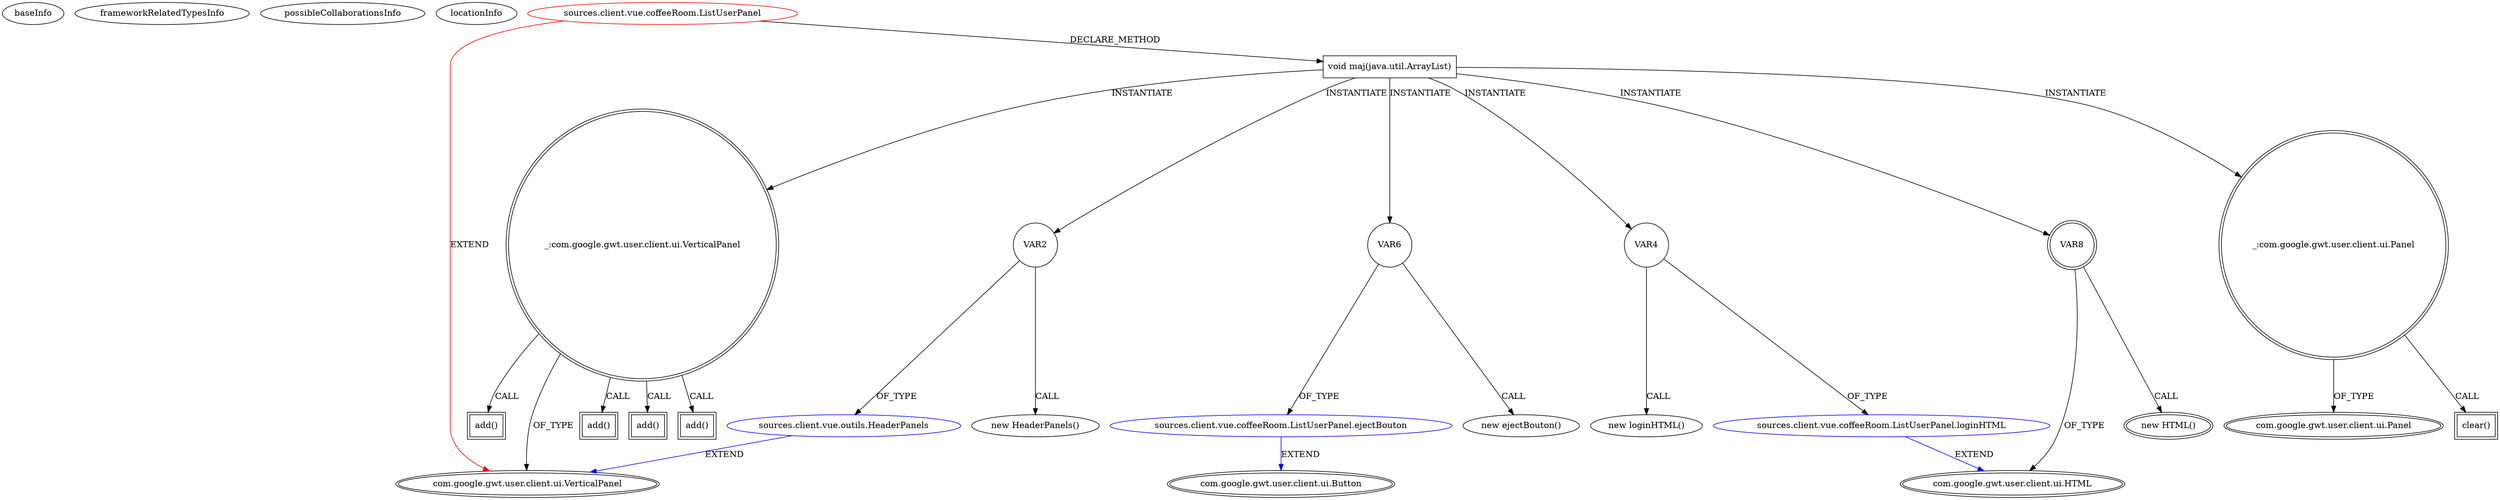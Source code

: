 digraph {
baseInfo[graphId=231,category="extension_graph",isAnonymous=false,possibleRelation=true]
frameworkRelatedTypesInfo[0="com.google.gwt.user.client.ui.VerticalPanel"]
possibleCollaborationsInfo[0="231~CLIENT_METHOD_DECLARATION-INSTANTIATION-~com.google.gwt.user.client.ui.VerticalPanel ~com.google.gwt.user.client.ui.VerticalPanel ~false~false",1="231~CLIENT_METHOD_DECLARATION-INSTANTIATION-~com.google.gwt.user.client.ui.VerticalPanel ~com.google.gwt.user.client.ui.HTML ~false~false",2="231~CLIENT_METHOD_DECLARATION-INSTANTIATION-~com.google.gwt.user.client.ui.VerticalPanel ~com.google.gwt.user.client.ui.Button ~false~false"]
locationInfo[projectName="MainMain-ChatCafeine",filePath="/MainMain-ChatCafeine/ChatCafeine-master/ChatCafeine/src/sources/client/vue/coffeeRoom/ListUserPanel.java",contextSignature="ListUserPanel",graphId="231"]
0[label="sources.client.vue.coffeeRoom.ListUserPanel",vertexType="ROOT_CLIENT_CLASS_DECLARATION",isFrameworkType=false,color=red]
1[label="com.google.gwt.user.client.ui.VerticalPanel",vertexType="FRAMEWORK_CLASS_TYPE",isFrameworkType=true,peripheries=2]
2[label="void maj(java.util.ArrayList)",vertexType="CLIENT_METHOD_DECLARATION",isFrameworkType=false,shape=box]
3[label="_:com.google.gwt.user.client.ui.Panel",vertexType="VARIABLE_EXPRESION",isFrameworkType=true,peripheries=2,shape=circle]
5[label="com.google.gwt.user.client.ui.Panel",vertexType="FRAMEWORK_CLASS_TYPE",isFrameworkType=true,peripheries=2]
4[label="clear()",vertexType="INSIDE_CALL",isFrameworkType=true,peripheries=2,shape=box]
6[label="_:com.google.gwt.user.client.ui.VerticalPanel",vertexType="VARIABLE_EXPRESION",isFrameworkType=true,peripheries=2,shape=circle]
7[label="add()",vertexType="INSIDE_CALL",isFrameworkType=true,peripheries=2,shape=box]
10[label="VAR2",vertexType="VARIABLE_EXPRESION",isFrameworkType=false,shape=circle]
11[label="sources.client.vue.outils.HeaderPanels",vertexType="REFERENCE_CLIENT_CLASS_DECLARATION",isFrameworkType=false,color=blue]
9[label="new HeaderPanels()",vertexType="CONSTRUCTOR_CALL",isFrameworkType=false]
14[label="add()",vertexType="INSIDE_CALL",isFrameworkType=true,peripheries=2,shape=box]
16[label="VAR4",vertexType="VARIABLE_EXPRESION",isFrameworkType=false,shape=circle]
17[label="sources.client.vue.coffeeRoom.ListUserPanel.loginHTML",vertexType="REFERENCE_CLIENT_CLASS_DECLARATION",isFrameworkType=false,color=blue]
18[label="com.google.gwt.user.client.ui.HTML",vertexType="FRAMEWORK_CLASS_TYPE",isFrameworkType=true,peripheries=2]
15[label="new loginHTML()",vertexType="CONSTRUCTOR_CALL",isFrameworkType=false]
20[label="add()",vertexType="INSIDE_CALL",isFrameworkType=true,peripheries=2,shape=box]
22[label="VAR6",vertexType="VARIABLE_EXPRESION",isFrameworkType=false,shape=circle]
23[label="sources.client.vue.coffeeRoom.ListUserPanel.ejectBouton",vertexType="REFERENCE_CLIENT_CLASS_DECLARATION",isFrameworkType=false,color=blue]
24[label="com.google.gwt.user.client.ui.Button",vertexType="FRAMEWORK_CLASS_TYPE",isFrameworkType=true,peripheries=2]
21[label="new ejectBouton()",vertexType="CONSTRUCTOR_CALL",isFrameworkType=false]
26[label="add()",vertexType="INSIDE_CALL",isFrameworkType=true,peripheries=2,shape=box]
28[label="VAR8",vertexType="VARIABLE_EXPRESION",isFrameworkType=true,peripheries=2,shape=circle]
27[label="new HTML()",vertexType="CONSTRUCTOR_CALL",isFrameworkType=true,peripheries=2]
0->1[label="EXTEND",color=red]
0->2[label="DECLARE_METHOD"]
2->3[label="INSTANTIATE"]
3->5[label="OF_TYPE"]
3->4[label="CALL"]
2->6[label="INSTANTIATE"]
6->1[label="OF_TYPE"]
6->7[label="CALL"]
2->10[label="INSTANTIATE"]
11->1[label="EXTEND",color=blue]
10->11[label="OF_TYPE"]
10->9[label="CALL"]
6->14[label="CALL"]
2->16[label="INSTANTIATE"]
17->18[label="EXTEND",color=blue]
16->17[label="OF_TYPE"]
16->15[label="CALL"]
6->20[label="CALL"]
2->22[label="INSTANTIATE"]
23->24[label="EXTEND",color=blue]
22->23[label="OF_TYPE"]
22->21[label="CALL"]
6->26[label="CALL"]
2->28[label="INSTANTIATE"]
28->18[label="OF_TYPE"]
28->27[label="CALL"]
}
